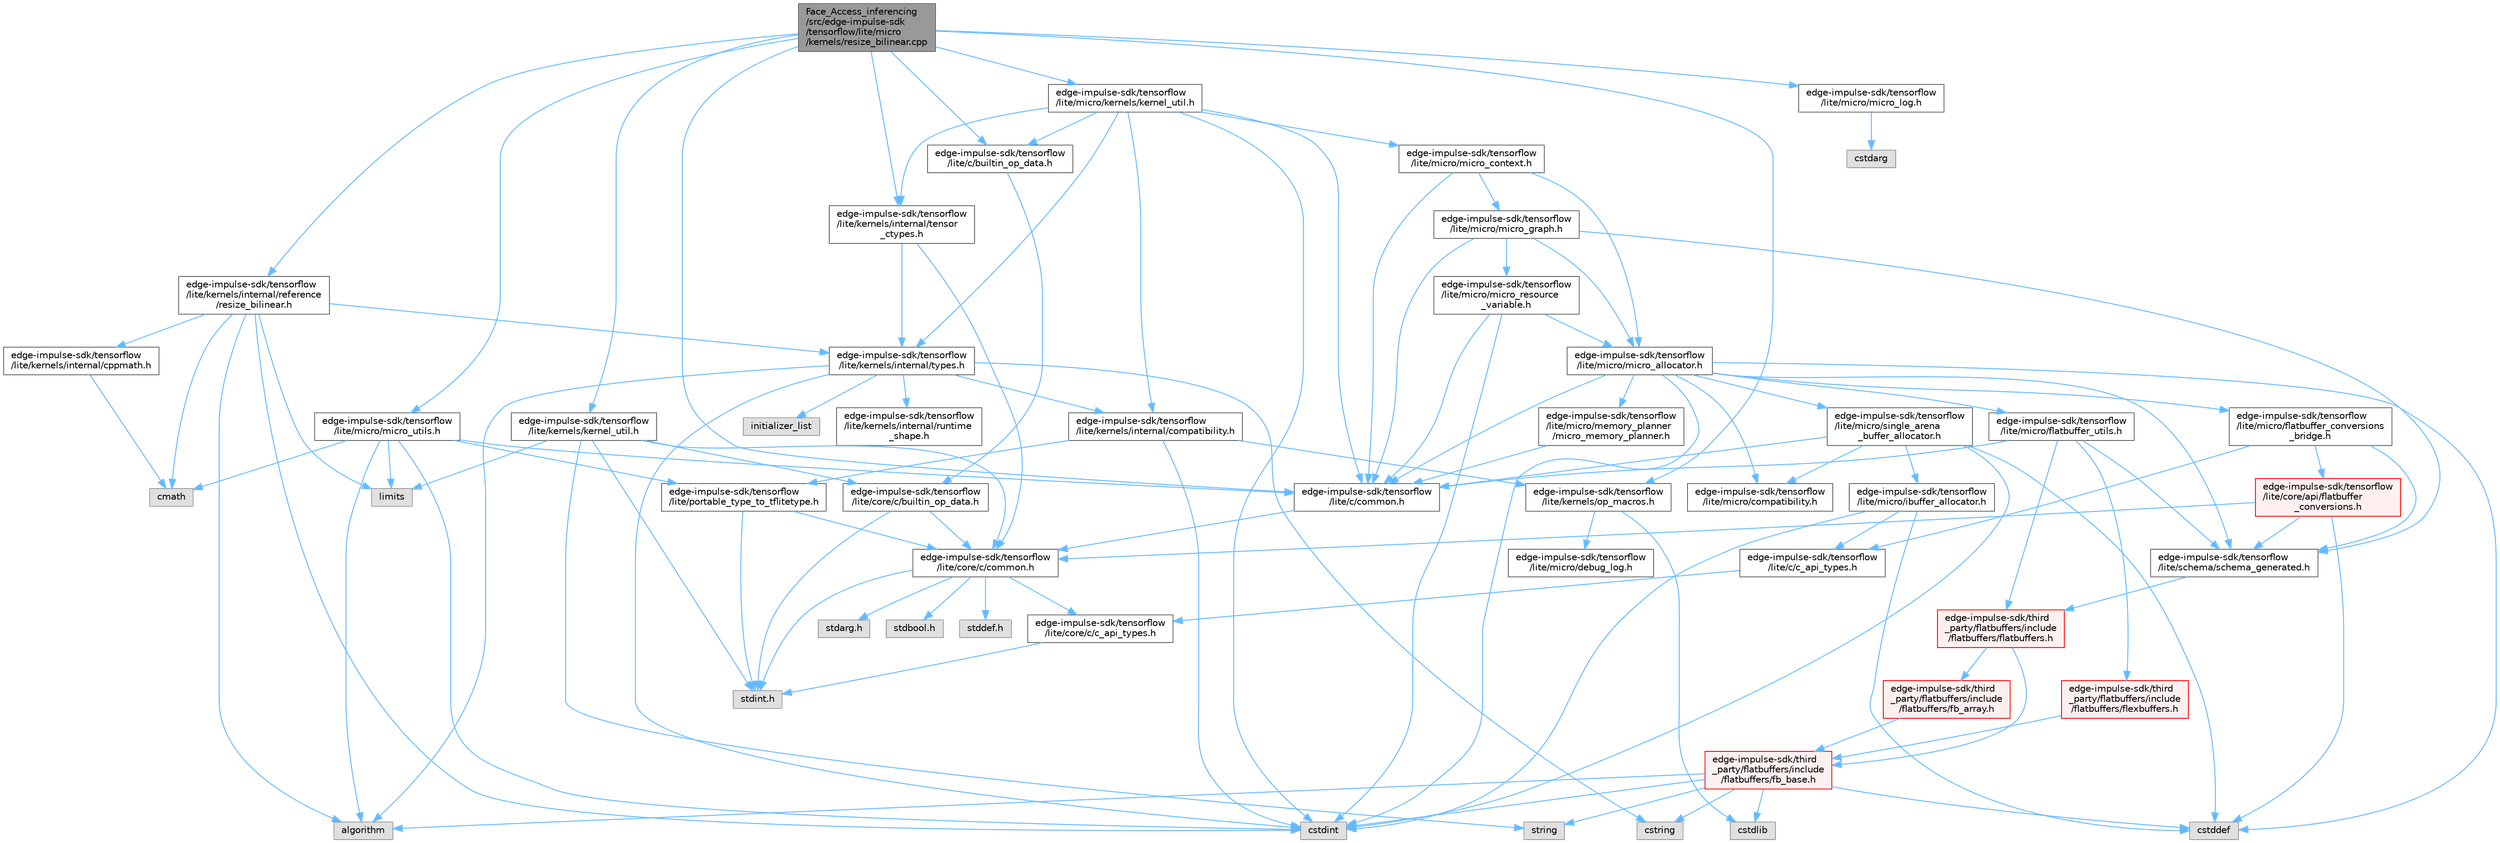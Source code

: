digraph "Face_Access_inferencing/src/edge-impulse-sdk/tensorflow/lite/micro/kernels/resize_bilinear.cpp"
{
 // LATEX_PDF_SIZE
  bgcolor="transparent";
  edge [fontname=Helvetica,fontsize=10,labelfontname=Helvetica,labelfontsize=10];
  node [fontname=Helvetica,fontsize=10,shape=box,height=0.2,width=0.4];
  Node1 [id="Node000001",label="Face_Access_inferencing\l/src/edge-impulse-sdk\l/tensorflow/lite/micro\l/kernels/resize_bilinear.cpp",height=0.2,width=0.4,color="gray40", fillcolor="grey60", style="filled", fontcolor="black",tooltip=" "];
  Node1 -> Node2 [id="edge111_Node000001_Node000002",color="steelblue1",style="solid",tooltip=" "];
  Node2 [id="Node000002",label="edge-impulse-sdk/tensorflow\l/lite/kernels/internal/reference\l/resize_bilinear.h",height=0.2,width=0.4,color="grey40", fillcolor="white", style="filled",URL="$_face___access__inferencing_2src_2edge-impulse-sdk_2tensorflow_2lite_2kernels_2internal_2reference_2resize__bilinear_8h.html",tooltip=" "];
  Node2 -> Node3 [id="edge112_Node000002_Node000003",color="steelblue1",style="solid",tooltip=" "];
  Node3 [id="Node000003",label="algorithm",height=0.2,width=0.4,color="grey60", fillcolor="#E0E0E0", style="filled",tooltip=" "];
  Node2 -> Node4 [id="edge113_Node000002_Node000004",color="steelblue1",style="solid",tooltip=" "];
  Node4 [id="Node000004",label="cmath",height=0.2,width=0.4,color="grey60", fillcolor="#E0E0E0", style="filled",tooltip=" "];
  Node2 -> Node5 [id="edge114_Node000002_Node000005",color="steelblue1",style="solid",tooltip=" "];
  Node5 [id="Node000005",label="cstdint",height=0.2,width=0.4,color="grey60", fillcolor="#E0E0E0", style="filled",tooltip=" "];
  Node2 -> Node6 [id="edge115_Node000002_Node000006",color="steelblue1",style="solid",tooltip=" "];
  Node6 [id="Node000006",label="limits",height=0.2,width=0.4,color="grey60", fillcolor="#E0E0E0", style="filled",tooltip=" "];
  Node2 -> Node7 [id="edge116_Node000002_Node000007",color="steelblue1",style="solid",tooltip=" "];
  Node7 [id="Node000007",label="edge-impulse-sdk/tensorflow\l/lite/kernels/internal/cppmath.h",height=0.2,width=0.4,color="grey40", fillcolor="white", style="filled",URL="$_face___access__inferencing_2src_2edge-impulse-sdk_2tensorflow_2lite_2kernels_2internal_2cppmath_8h.html",tooltip=" "];
  Node7 -> Node4 [id="edge117_Node000007_Node000004",color="steelblue1",style="solid",tooltip=" "];
  Node2 -> Node8 [id="edge118_Node000002_Node000008",color="steelblue1",style="solid",tooltip=" "];
  Node8 [id="Node000008",label="edge-impulse-sdk/tensorflow\l/lite/kernels/internal/types.h",height=0.2,width=0.4,color="grey40", fillcolor="white", style="filled",URL="$_face___access__inferencing_2src_2edge-impulse-sdk_2tensorflow_2lite_2kernels_2internal_2types_8h.html",tooltip=" "];
  Node8 -> Node3 [id="edge119_Node000008_Node000003",color="steelblue1",style="solid",tooltip=" "];
  Node8 -> Node5 [id="edge120_Node000008_Node000005",color="steelblue1",style="solid",tooltip=" "];
  Node8 -> Node9 [id="edge121_Node000008_Node000009",color="steelblue1",style="solid",tooltip=" "];
  Node9 [id="Node000009",label="cstring",height=0.2,width=0.4,color="grey60", fillcolor="#E0E0E0", style="filled",tooltip=" "];
  Node8 -> Node10 [id="edge122_Node000008_Node000010",color="steelblue1",style="solid",tooltip=" "];
  Node10 [id="Node000010",label="initializer_list",height=0.2,width=0.4,color="grey60", fillcolor="#E0E0E0", style="filled",tooltip=" "];
  Node8 -> Node11 [id="edge123_Node000008_Node000011",color="steelblue1",style="solid",tooltip=" "];
  Node11 [id="Node000011",label="edge-impulse-sdk/tensorflow\l/lite/kernels/internal/compatibility.h",height=0.2,width=0.4,color="grey40", fillcolor="white", style="filled",URL="$_face___access__inferencing_2src_2edge-impulse-sdk_2tensorflow_2lite_2kernels_2internal_2compatibility_8h.html",tooltip=" "];
  Node11 -> Node5 [id="edge124_Node000011_Node000005",color="steelblue1",style="solid",tooltip=" "];
  Node11 -> Node12 [id="edge125_Node000011_Node000012",color="steelblue1",style="solid",tooltip=" "];
  Node12 [id="Node000012",label="edge-impulse-sdk/tensorflow\l/lite/portable_type_to_tflitetype.h",height=0.2,width=0.4,color="grey40", fillcolor="white", style="filled",URL="$_face___access__inferencing_2src_2edge-impulse-sdk_2tensorflow_2lite_2portable__type__to__tflitetype_8h.html",tooltip=" "];
  Node12 -> Node13 [id="edge126_Node000012_Node000013",color="steelblue1",style="solid",tooltip=" "];
  Node13 [id="Node000013",label="stdint.h",height=0.2,width=0.4,color="grey60", fillcolor="#E0E0E0", style="filled",tooltip=" "];
  Node12 -> Node14 [id="edge127_Node000012_Node000014",color="steelblue1",style="solid",tooltip=" "];
  Node14 [id="Node000014",label="edge-impulse-sdk/tensorflow\l/lite/core/c/common.h",height=0.2,width=0.4,color="grey40", fillcolor="white", style="filled",URL="$_face___access__inferencing_2src_2edge-impulse-sdk_2tensorflow_2lite_2core_2c_2common_8h.html",tooltip=" "];
  Node14 -> Node15 [id="edge128_Node000014_Node000015",color="steelblue1",style="solid",tooltip=" "];
  Node15 [id="Node000015",label="stdarg.h",height=0.2,width=0.4,color="grey60", fillcolor="#E0E0E0", style="filled",tooltip=" "];
  Node14 -> Node16 [id="edge129_Node000014_Node000016",color="steelblue1",style="solid",tooltip=" "];
  Node16 [id="Node000016",label="stdbool.h",height=0.2,width=0.4,color="grey60", fillcolor="#E0E0E0", style="filled",tooltip=" "];
  Node14 -> Node17 [id="edge130_Node000014_Node000017",color="steelblue1",style="solid",tooltip=" "];
  Node17 [id="Node000017",label="stddef.h",height=0.2,width=0.4,color="grey60", fillcolor="#E0E0E0", style="filled",tooltip=" "];
  Node14 -> Node13 [id="edge131_Node000014_Node000013",color="steelblue1",style="solid",tooltip=" "];
  Node14 -> Node18 [id="edge132_Node000014_Node000018",color="steelblue1",style="solid",tooltip=" "];
  Node18 [id="Node000018",label="edge-impulse-sdk/tensorflow\l/lite/core/c/c_api_types.h",height=0.2,width=0.4,color="grey40", fillcolor="white", style="filled",URL="$_face___access__inferencing_2src_2edge-impulse-sdk_2tensorflow_2lite_2core_2c_2c__api__types_8h.html",tooltip=" "];
  Node18 -> Node13 [id="edge133_Node000018_Node000013",color="steelblue1",style="solid",tooltip=" "];
  Node11 -> Node19 [id="edge134_Node000011_Node000019",color="steelblue1",style="solid",tooltip=" "];
  Node19 [id="Node000019",label="edge-impulse-sdk/tensorflow\l/lite/kernels/op_macros.h",height=0.2,width=0.4,color="grey40", fillcolor="white", style="filled",URL="$_face___access__inferencing_2src_2edge-impulse-sdk_2tensorflow_2lite_2kernels_2op__macros_8h.html",tooltip=" "];
  Node19 -> Node20 [id="edge135_Node000019_Node000020",color="steelblue1",style="solid",tooltip=" "];
  Node20 [id="Node000020",label="edge-impulse-sdk/tensorflow\l/lite/micro/debug_log.h",height=0.2,width=0.4,color="grey40", fillcolor="white", style="filled",URL="$_face___access__inferencing_2src_2edge-impulse-sdk_2tensorflow_2lite_2micro_2debug__log_8h.html",tooltip=" "];
  Node19 -> Node21 [id="edge136_Node000019_Node000021",color="steelblue1",style="solid",tooltip=" "];
  Node21 [id="Node000021",label="cstdlib",height=0.2,width=0.4,color="grey60", fillcolor="#E0E0E0", style="filled",tooltip=" "];
  Node8 -> Node22 [id="edge137_Node000008_Node000022",color="steelblue1",style="solid",tooltip=" "];
  Node22 [id="Node000022",label="edge-impulse-sdk/tensorflow\l/lite/kernels/internal/runtime\l_shape.h",height=0.2,width=0.4,color="grey40", fillcolor="white", style="filled",URL="$_face___access__inferencing_2src_2edge-impulse-sdk_2tensorflow_2lite_2kernels_2internal_2runtime__shape_8h.html",tooltip=" "];
  Node1 -> Node23 [id="edge138_Node000001_Node000023",color="steelblue1",style="solid",tooltip=" "];
  Node23 [id="Node000023",label="edge-impulse-sdk/tensorflow\l/lite/c/builtin_op_data.h",height=0.2,width=0.4,color="grey40", fillcolor="white", style="filled",URL="$_face___access__inferencing_2src_2edge-impulse-sdk_2tensorflow_2lite_2c_2builtin__op__data_8h.html",tooltip=" "];
  Node23 -> Node24 [id="edge139_Node000023_Node000024",color="steelblue1",style="solid",tooltip=" "];
  Node24 [id="Node000024",label="edge-impulse-sdk/tensorflow\l/lite/core/c/builtin_op_data.h",height=0.2,width=0.4,color="grey40", fillcolor="white", style="filled",URL="$_face___access__inferencing_2src_2edge-impulse-sdk_2tensorflow_2lite_2core_2c_2builtin__op__data_8h.html",tooltip=" "];
  Node24 -> Node13 [id="edge140_Node000024_Node000013",color="steelblue1",style="solid",tooltip=" "];
  Node24 -> Node14 [id="edge141_Node000024_Node000014",color="steelblue1",style="solid",tooltip=" "];
  Node1 -> Node25 [id="edge142_Node000001_Node000025",color="steelblue1",style="solid",tooltip=" "];
  Node25 [id="Node000025",label="edge-impulse-sdk/tensorflow\l/lite/c/common.h",height=0.2,width=0.4,color="grey40", fillcolor="white", style="filled",URL="$_face___access__inferencing_2src_2edge-impulse-sdk_2tensorflow_2lite_2c_2common_8h.html",tooltip=" "];
  Node25 -> Node14 [id="edge143_Node000025_Node000014",color="steelblue1",style="solid",tooltip=" "];
  Node1 -> Node26 [id="edge144_Node000001_Node000026",color="steelblue1",style="solid",tooltip=" "];
  Node26 [id="Node000026",label="edge-impulse-sdk/tensorflow\l/lite/kernels/internal/tensor\l_ctypes.h",height=0.2,width=0.4,color="grey40", fillcolor="white", style="filled",URL="$_face___access__inferencing_2src_2edge-impulse-sdk_2tensorflow_2lite_2kernels_2internal_2tensor__ctypes_8h.html",tooltip=" "];
  Node26 -> Node14 [id="edge145_Node000026_Node000014",color="steelblue1",style="solid",tooltip=" "];
  Node26 -> Node8 [id="edge146_Node000026_Node000008",color="steelblue1",style="solid",tooltip=" "];
  Node1 -> Node27 [id="edge147_Node000001_Node000027",color="steelblue1",style="solid",tooltip=" "];
  Node27 [id="Node000027",label="edge-impulse-sdk/tensorflow\l/lite/kernels/kernel_util.h",height=0.2,width=0.4,color="grey40", fillcolor="white", style="filled",URL="$_face___access__inferencing_2src_2edge-impulse-sdk_2tensorflow_2lite_2kernels_2kernel__util_8h.html",tooltip=" "];
  Node27 -> Node13 [id="edge148_Node000027_Node000013",color="steelblue1",style="solid",tooltip=" "];
  Node27 -> Node6 [id="edge149_Node000027_Node000006",color="steelblue1",style="solid",tooltip=" "];
  Node27 -> Node28 [id="edge150_Node000027_Node000028",color="steelblue1",style="solid",tooltip=" "];
  Node28 [id="Node000028",label="string",height=0.2,width=0.4,color="grey60", fillcolor="#E0E0E0", style="filled",tooltip=" "];
  Node27 -> Node24 [id="edge151_Node000027_Node000024",color="steelblue1",style="solid",tooltip=" "];
  Node27 -> Node14 [id="edge152_Node000027_Node000014",color="steelblue1",style="solid",tooltip=" "];
  Node1 -> Node19 [id="edge153_Node000001_Node000019",color="steelblue1",style="solid",tooltip=" "];
  Node1 -> Node29 [id="edge154_Node000001_Node000029",color="steelblue1",style="solid",tooltip=" "];
  Node29 [id="Node000029",label="edge-impulse-sdk/tensorflow\l/lite/micro/kernels/kernel_util.h",height=0.2,width=0.4,color="grey40", fillcolor="white", style="filled",URL="$_face___access__inferencing_2src_2edge-impulse-sdk_2tensorflow_2lite_2micro_2kernels_2kernel__util_8h.html",tooltip=" "];
  Node29 -> Node5 [id="edge155_Node000029_Node000005",color="steelblue1",style="solid",tooltip=" "];
  Node29 -> Node23 [id="edge156_Node000029_Node000023",color="steelblue1",style="solid",tooltip=" "];
  Node29 -> Node25 [id="edge157_Node000029_Node000025",color="steelblue1",style="solid",tooltip=" "];
  Node29 -> Node11 [id="edge158_Node000029_Node000011",color="steelblue1",style="solid",tooltip=" "];
  Node29 -> Node26 [id="edge159_Node000029_Node000026",color="steelblue1",style="solid",tooltip=" "];
  Node29 -> Node8 [id="edge160_Node000029_Node000008",color="steelblue1",style="solid",tooltip=" "];
  Node29 -> Node30 [id="edge161_Node000029_Node000030",color="steelblue1",style="solid",tooltip=" "];
  Node30 [id="Node000030",label="edge-impulse-sdk/tensorflow\l/lite/micro/micro_context.h",height=0.2,width=0.4,color="grey40", fillcolor="white", style="filled",URL="$_face___access__inferencing_2src_2edge-impulse-sdk_2tensorflow_2lite_2micro_2micro__context_8h.html",tooltip=" "];
  Node30 -> Node25 [id="edge162_Node000030_Node000025",color="steelblue1",style="solid",tooltip=" "];
  Node30 -> Node31 [id="edge163_Node000030_Node000031",color="steelblue1",style="solid",tooltip=" "];
  Node31 [id="Node000031",label="edge-impulse-sdk/tensorflow\l/lite/micro/micro_allocator.h",height=0.2,width=0.4,color="grey40", fillcolor="white", style="filled",URL="$_face___access__inferencing_2src_2edge-impulse-sdk_2tensorflow_2lite_2micro_2micro__allocator_8h.html",tooltip=" "];
  Node31 -> Node32 [id="edge164_Node000031_Node000032",color="steelblue1",style="solid",tooltip=" "];
  Node32 [id="Node000032",label="cstddef",height=0.2,width=0.4,color="grey60", fillcolor="#E0E0E0", style="filled",tooltip=" "];
  Node31 -> Node5 [id="edge165_Node000031_Node000005",color="steelblue1",style="solid",tooltip=" "];
  Node31 -> Node25 [id="edge166_Node000031_Node000025",color="steelblue1",style="solid",tooltip=" "];
  Node31 -> Node33 [id="edge167_Node000031_Node000033",color="steelblue1",style="solid",tooltip=" "];
  Node33 [id="Node000033",label="edge-impulse-sdk/tensorflow\l/lite/micro/single_arena\l_buffer_allocator.h",height=0.2,width=0.4,color="grey40", fillcolor="white", style="filled",URL="$_face___access__inferencing_2src_2edge-impulse-sdk_2tensorflow_2lite_2micro_2single__arena__buffer__allocator_8h.html",tooltip=" "];
  Node33 -> Node32 [id="edge168_Node000033_Node000032",color="steelblue1",style="solid",tooltip=" "];
  Node33 -> Node5 [id="edge169_Node000033_Node000005",color="steelblue1",style="solid",tooltip=" "];
  Node33 -> Node25 [id="edge170_Node000033_Node000025",color="steelblue1",style="solid",tooltip=" "];
  Node33 -> Node34 [id="edge171_Node000033_Node000034",color="steelblue1",style="solid",tooltip=" "];
  Node34 [id="Node000034",label="edge-impulse-sdk/tensorflow\l/lite/micro/ibuffer_allocator.h",height=0.2,width=0.4,color="grey40", fillcolor="white", style="filled",URL="$_face___access__inferencing_2src_2edge-impulse-sdk_2tensorflow_2lite_2micro_2ibuffer__allocator_8h.html",tooltip=" "];
  Node34 -> Node32 [id="edge172_Node000034_Node000032",color="steelblue1",style="solid",tooltip=" "];
  Node34 -> Node5 [id="edge173_Node000034_Node000005",color="steelblue1",style="solid",tooltip=" "];
  Node34 -> Node35 [id="edge174_Node000034_Node000035",color="steelblue1",style="solid",tooltip=" "];
  Node35 [id="Node000035",label="edge-impulse-sdk/tensorflow\l/lite/c/c_api_types.h",height=0.2,width=0.4,color="grey40", fillcolor="white", style="filled",URL="$_face___access__inferencing_2src_2edge-impulse-sdk_2tensorflow_2lite_2c_2c__api__types_8h.html",tooltip=" "];
  Node35 -> Node18 [id="edge175_Node000035_Node000018",color="steelblue1",style="solid",tooltip=" "];
  Node33 -> Node36 [id="edge176_Node000033_Node000036",color="steelblue1",style="solid",tooltip=" "];
  Node36 [id="Node000036",label="edge-impulse-sdk/tensorflow\l/lite/micro/compatibility.h",height=0.2,width=0.4,color="grey40", fillcolor="white", style="filled",URL="$_face___access__inferencing_2src_2edge-impulse-sdk_2tensorflow_2lite_2micro_2compatibility_8h.html",tooltip=" "];
  Node31 -> Node36 [id="edge177_Node000031_Node000036",color="steelblue1",style="solid",tooltip=" "];
  Node31 -> Node37 [id="edge178_Node000031_Node000037",color="steelblue1",style="solid",tooltip=" "];
  Node37 [id="Node000037",label="edge-impulse-sdk/tensorflow\l/lite/micro/flatbuffer_utils.h",height=0.2,width=0.4,color="grey40", fillcolor="white", style="filled",URL="$_face___access__inferencing_2src_2edge-impulse-sdk_2tensorflow_2lite_2micro_2flatbuffer__utils_8h.html",tooltip=" "];
  Node37 -> Node38 [id="edge179_Node000037_Node000038",color="steelblue1",style="solid",tooltip=" "];
  Node38 [id="Node000038",label="edge-impulse-sdk/third\l_party/flatbuffers/include\l/flatbuffers/flatbuffers.h",height=0.2,width=0.4,color="red", fillcolor="#FFF0F0", style="filled",URL="$_face___access__inferencing_2src_2edge-impulse-sdk_2third__party_2flatbuffers_2include_2flatbuffers_2flatbuffers_8h.html",tooltip=" "];
  Node38 -> Node39 [id="edge180_Node000038_Node000039",color="steelblue1",style="solid",tooltip=" "];
  Node39 [id="Node000039",label="edge-impulse-sdk/third\l_party/flatbuffers/include\l/flatbuffers/fb_array.h",height=0.2,width=0.4,color="red", fillcolor="#FFF0F0", style="filled",URL="$fb__array_8h.html",tooltip=" "];
  Node39 -> Node40 [id="edge181_Node000039_Node000040",color="steelblue1",style="solid",tooltip=" "];
  Node40 [id="Node000040",label="edge-impulse-sdk/third\l_party/flatbuffers/include\l/flatbuffers/fb_base.h",height=0.2,width=0.4,color="red", fillcolor="#FFF0F0", style="filled",URL="$fb__base_8h.html",tooltip=" "];
  Node40 -> Node5 [id="edge182_Node000040_Node000005",color="steelblue1",style="solid",tooltip=" "];
  Node40 -> Node32 [id="edge183_Node000040_Node000032",color="steelblue1",style="solid",tooltip=" "];
  Node40 -> Node21 [id="edge184_Node000040_Node000021",color="steelblue1",style="solid",tooltip=" "];
  Node40 -> Node9 [id="edge185_Node000040_Node000009",color="steelblue1",style="solid",tooltip=" "];
  Node40 -> Node28 [id="edge186_Node000040_Node000028",color="steelblue1",style="solid",tooltip=" "];
  Node40 -> Node3 [id="edge187_Node000040_Node000003",color="steelblue1",style="solid",tooltip=" "];
  Node38 -> Node40 [id="edge188_Node000038_Node000040",color="steelblue1",style="solid",tooltip=" "];
  Node37 -> Node62 [id="edge189_Node000037_Node000062",color="steelblue1",style="solid",tooltip=" "];
  Node62 [id="Node000062",label="edge-impulse-sdk/third\l_party/flatbuffers/include\l/flatbuffers/flexbuffers.h",height=0.2,width=0.4,color="red", fillcolor="#FFF0F0", style="filled",URL="$_face___access__inferencing_2src_2edge-impulse-sdk_2third__party_2flatbuffers_2include_2flatbuffers_2flexbuffers_8h.html",tooltip=" "];
  Node62 -> Node40 [id="edge190_Node000062_Node000040",color="steelblue1",style="solid",tooltip=" "];
  Node37 -> Node25 [id="edge191_Node000037_Node000025",color="steelblue1",style="solid",tooltip=" "];
  Node37 -> Node69 [id="edge192_Node000037_Node000069",color="steelblue1",style="solid",tooltip=" "];
  Node69 [id="Node000069",label="edge-impulse-sdk/tensorflow\l/lite/schema/schema_generated.h",height=0.2,width=0.4,color="grey40", fillcolor="white", style="filled",URL="$_face___access__inferencing_2src_2edge-impulse-sdk_2tensorflow_2lite_2schema_2schema__generated_8h.html",tooltip=" "];
  Node69 -> Node38 [id="edge193_Node000069_Node000038",color="steelblue1",style="solid",tooltip=" "];
  Node31 -> Node70 [id="edge194_Node000031_Node000070",color="steelblue1",style="solid",tooltip=" "];
  Node70 [id="Node000070",label="edge-impulse-sdk/tensorflow\l/lite/micro/memory_planner\l/micro_memory_planner.h",height=0.2,width=0.4,color="grey40", fillcolor="white", style="filled",URL="$_face___access__inferencing_2src_2edge-impulse-sdk_2tensorflow_2lite_2micro_2memory__planner_2micro__memory__planner_8h.html",tooltip=" "];
  Node70 -> Node25 [id="edge195_Node000070_Node000025",color="steelblue1",style="solid",tooltip=" "];
  Node31 -> Node71 [id="edge196_Node000031_Node000071",color="steelblue1",style="solid",tooltip=" "];
  Node71 [id="Node000071",label="edge-impulse-sdk/tensorflow\l/lite/micro/flatbuffer_conversions\l_bridge.h",height=0.2,width=0.4,color="grey40", fillcolor="white", style="filled",URL="$_face___access__inferencing_2src_2edge-impulse-sdk_2tensorflow_2lite_2micro_2flatbuffer__conversions__bridge_8h.html",tooltip=" "];
  Node71 -> Node35 [id="edge197_Node000071_Node000035",color="steelblue1",style="solid",tooltip=" "];
  Node71 -> Node72 [id="edge198_Node000071_Node000072",color="steelblue1",style="solid",tooltip=" "];
  Node72 [id="Node000072",label="edge-impulse-sdk/tensorflow\l/lite/core/api/flatbuffer\l_conversions.h",height=0.2,width=0.4,color="red", fillcolor="#FFF0F0", style="filled",URL="$_face___access__inferencing_2src_2edge-impulse-sdk_2tensorflow_2lite_2core_2api_2flatbuffer__conversions_8h.html",tooltip=" "];
  Node72 -> Node32 [id="edge199_Node000072_Node000032",color="steelblue1",style="solid",tooltip=" "];
  Node72 -> Node14 [id="edge200_Node000072_Node000014",color="steelblue1",style="solid",tooltip=" "];
  Node72 -> Node69 [id="edge201_Node000072_Node000069",color="steelblue1",style="solid",tooltip=" "];
  Node71 -> Node69 [id="edge202_Node000071_Node000069",color="steelblue1",style="solid",tooltip=" "];
  Node31 -> Node69 [id="edge203_Node000031_Node000069",color="steelblue1",style="solid",tooltip=" "];
  Node30 -> Node76 [id="edge204_Node000030_Node000076",color="steelblue1",style="solid",tooltip=" "];
  Node76 [id="Node000076",label="edge-impulse-sdk/tensorflow\l/lite/micro/micro_graph.h",height=0.2,width=0.4,color="grey40", fillcolor="white", style="filled",URL="$_face___access__inferencing_2src_2edge-impulse-sdk_2tensorflow_2lite_2micro_2micro__graph_8h.html",tooltip=" "];
  Node76 -> Node25 [id="edge205_Node000076_Node000025",color="steelblue1",style="solid",tooltip=" "];
  Node76 -> Node31 [id="edge206_Node000076_Node000031",color="steelblue1",style="solid",tooltip=" "];
  Node76 -> Node77 [id="edge207_Node000076_Node000077",color="steelblue1",style="solid",tooltip=" "];
  Node77 [id="Node000077",label="edge-impulse-sdk/tensorflow\l/lite/micro/micro_resource\l_variable.h",height=0.2,width=0.4,color="grey40", fillcolor="white", style="filled",URL="$_face___access__inferencing_2src_2edge-impulse-sdk_2tensorflow_2lite_2micro_2micro__resource__variable_8h.html",tooltip=" "];
  Node77 -> Node5 [id="edge208_Node000077_Node000005",color="steelblue1",style="solid",tooltip=" "];
  Node77 -> Node25 [id="edge209_Node000077_Node000025",color="steelblue1",style="solid",tooltip=" "];
  Node77 -> Node31 [id="edge210_Node000077_Node000031",color="steelblue1",style="solid",tooltip=" "];
  Node76 -> Node69 [id="edge211_Node000076_Node000069",color="steelblue1",style="solid",tooltip=" "];
  Node1 -> Node78 [id="edge212_Node000001_Node000078",color="steelblue1",style="solid",tooltip=" "];
  Node78 [id="Node000078",label="edge-impulse-sdk/tensorflow\l/lite/micro/micro_log.h",height=0.2,width=0.4,color="grey40", fillcolor="white", style="filled",URL="$_face___access__inferencing_2src_2edge-impulse-sdk_2tensorflow_2lite_2micro_2micro__log_8h.html",tooltip=" "];
  Node78 -> Node75 [id="edge213_Node000078_Node000075",color="steelblue1",style="solid",tooltip=" "];
  Node75 [id="Node000075",label="cstdarg",height=0.2,width=0.4,color="grey60", fillcolor="#E0E0E0", style="filled",tooltip=" "];
  Node1 -> Node79 [id="edge214_Node000001_Node000079",color="steelblue1",style="solid",tooltip=" "];
  Node79 [id="Node000079",label="edge-impulse-sdk/tensorflow\l/lite/micro/micro_utils.h",height=0.2,width=0.4,color="grey40", fillcolor="white", style="filled",URL="$_face___access__inferencing_2src_2edge-impulse-sdk_2tensorflow_2lite_2micro_2micro__utils_8h.html",tooltip=" "];
  Node79 -> Node3 [id="edge215_Node000079_Node000003",color="steelblue1",style="solid",tooltip=" "];
  Node79 -> Node4 [id="edge216_Node000079_Node000004",color="steelblue1",style="solid",tooltip=" "];
  Node79 -> Node5 [id="edge217_Node000079_Node000005",color="steelblue1",style="solid",tooltip=" "];
  Node79 -> Node12 [id="edge218_Node000079_Node000012",color="steelblue1",style="solid",tooltip=" "];
  Node79 -> Node6 [id="edge219_Node000079_Node000006",color="steelblue1",style="solid",tooltip=" "];
  Node79 -> Node25 [id="edge220_Node000079_Node000025",color="steelblue1",style="solid",tooltip=" "];
}
